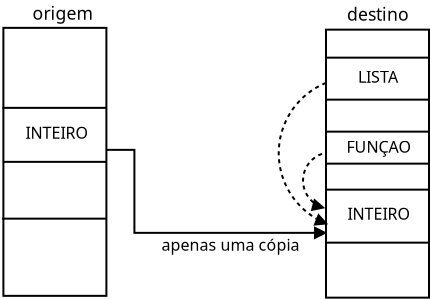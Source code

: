<?xml version="1.0" encoding="UTF-8"?>
<dia:diagram xmlns:dia="http://www.lysator.liu.se/~alla/dia/">
  <dia:layer name="Background" visible="true">
    <dia:object type="Standard - Box" version="0" id="O0">
      <dia:attribute name="obj_pos">
        <dia:point val="2.95,4.6"/>
      </dia:attribute>
      <dia:attribute name="obj_bb">
        <dia:rectangle val="2.9,4.55;8.15,18.05"/>
      </dia:attribute>
      <dia:attribute name="elem_corner">
        <dia:point val="2.95,4.6"/>
      </dia:attribute>
      <dia:attribute name="elem_width">
        <dia:real val="5.15"/>
      </dia:attribute>
      <dia:attribute name="elem_height">
        <dia:real val="13.4"/>
      </dia:attribute>
      <dia:attribute name="show_background">
        <dia:boolean val="true"/>
      </dia:attribute>
    </dia:object>
    <dia:object type="Standard - Box" version="0" id="O1">
      <dia:attribute name="obj_pos">
        <dia:point val="19.08,4.69"/>
      </dia:attribute>
      <dia:attribute name="obj_bb">
        <dia:rectangle val="19.03,4.64;24.28,18.14"/>
      </dia:attribute>
      <dia:attribute name="elem_corner">
        <dia:point val="19.08,4.69"/>
      </dia:attribute>
      <dia:attribute name="elem_width">
        <dia:real val="5.15"/>
      </dia:attribute>
      <dia:attribute name="elem_height">
        <dia:real val="13.4"/>
      </dia:attribute>
      <dia:attribute name="show_background">
        <dia:boolean val="true"/>
      </dia:attribute>
    </dia:object>
    <dia:object type="Standard - Text" version="1" id="O2">
      <dia:attribute name="obj_pos">
        <dia:point val="4.4,4.2"/>
      </dia:attribute>
      <dia:attribute name="obj_bb">
        <dia:rectangle val="4.4,3.455;7.232,4.745"/>
      </dia:attribute>
      <dia:attribute name="text">
        <dia:composite type="text">
          <dia:attribute name="string">
            <dia:string>#origem#</dia:string>
          </dia:attribute>
          <dia:attribute name="font">
            <dia:font family="sans" style="0" name="Helvetica"/>
          </dia:attribute>
          <dia:attribute name="height">
            <dia:real val="1.1"/>
          </dia:attribute>
          <dia:attribute name="pos">
            <dia:point val="4.4,4.2"/>
          </dia:attribute>
          <dia:attribute name="color">
            <dia:color val="#000000"/>
          </dia:attribute>
          <dia:attribute name="alignment">
            <dia:enum val="0"/>
          </dia:attribute>
        </dia:composite>
      </dia:attribute>
      <dia:attribute name="valign">
        <dia:enum val="3"/>
      </dia:attribute>
    </dia:object>
    <dia:object type="Standard - Text" version="1" id="O3">
      <dia:attribute name="obj_pos">
        <dia:point val="20.13,4.24"/>
      </dia:attribute>
      <dia:attribute name="obj_bb">
        <dia:rectangle val="20.13,3.495;23.093,4.785"/>
      </dia:attribute>
      <dia:attribute name="text">
        <dia:composite type="text">
          <dia:attribute name="string">
            <dia:string>#destino#</dia:string>
          </dia:attribute>
          <dia:attribute name="font">
            <dia:font family="sans" style="0" name="Helvetica"/>
          </dia:attribute>
          <dia:attribute name="height">
            <dia:real val="1.1"/>
          </dia:attribute>
          <dia:attribute name="pos">
            <dia:point val="20.13,4.24"/>
          </dia:attribute>
          <dia:attribute name="color">
            <dia:color val="#000000"/>
          </dia:attribute>
          <dia:attribute name="alignment">
            <dia:enum val="0"/>
          </dia:attribute>
        </dia:composite>
      </dia:attribute>
      <dia:attribute name="valign">
        <dia:enum val="3"/>
      </dia:attribute>
    </dia:object>
    <dia:object type="Standard - Line" version="0" id="O4">
      <dia:attribute name="obj_pos">
        <dia:point val="2.9,8.6"/>
      </dia:attribute>
      <dia:attribute name="obj_bb">
        <dia:rectangle val="2.85,8.55;8.15,8.65"/>
      </dia:attribute>
      <dia:attribute name="conn_endpoints">
        <dia:point val="2.9,8.6"/>
        <dia:point val="8.1,8.6"/>
      </dia:attribute>
      <dia:attribute name="numcp">
        <dia:int val="1"/>
      </dia:attribute>
    </dia:object>
    <dia:object type="Standard - Line" version="0" id="O5">
      <dia:attribute name="obj_pos">
        <dia:point val="2.95,11.3"/>
      </dia:attribute>
      <dia:attribute name="obj_bb">
        <dia:rectangle val="2.9,11.25;8.15,11.35"/>
      </dia:attribute>
      <dia:attribute name="conn_endpoints">
        <dia:point val="2.95,11.3"/>
        <dia:point val="8.1,11.3"/>
      </dia:attribute>
      <dia:attribute name="numcp">
        <dia:int val="1"/>
      </dia:attribute>
      <dia:connections>
        <dia:connection handle="0" to="O0" connection="3"/>
        <dia:connection handle="1" to="O0" connection="4"/>
      </dia:connections>
    </dia:object>
    <dia:object type="Standard - Line" version="0" id="O6">
      <dia:attribute name="obj_pos">
        <dia:point val="19.08,11.39"/>
      </dia:attribute>
      <dia:attribute name="obj_bb">
        <dia:rectangle val="19.03,11.34;24.28,11.44"/>
      </dia:attribute>
      <dia:attribute name="conn_endpoints">
        <dia:point val="19.08,11.39"/>
        <dia:point val="24.23,11.39"/>
      </dia:attribute>
      <dia:attribute name="numcp">
        <dia:int val="1"/>
      </dia:attribute>
      <dia:connections>
        <dia:connection handle="0" to="O1" connection="3"/>
        <dia:connection handle="1" to="O1" connection="4"/>
      </dia:connections>
    </dia:object>
    <dia:object type="Standard - Line" version="0" id="O7">
      <dia:attribute name="obj_pos">
        <dia:point val="19.08,8.19"/>
      </dia:attribute>
      <dia:attribute name="obj_bb">
        <dia:rectangle val="19.03,8.14;24.33,8.24"/>
      </dia:attribute>
      <dia:attribute name="conn_endpoints">
        <dia:point val="19.08,8.19"/>
        <dia:point val="24.28,8.19"/>
      </dia:attribute>
      <dia:attribute name="numcp">
        <dia:int val="1"/>
      </dia:attribute>
    </dia:object>
    <dia:object type="Standard - Line" version="0" id="O8">
      <dia:attribute name="obj_pos">
        <dia:point val="19.08,6.09"/>
      </dia:attribute>
      <dia:attribute name="obj_bb">
        <dia:rectangle val="19.03,6.04;24.33,6.14"/>
      </dia:attribute>
      <dia:attribute name="conn_endpoints">
        <dia:point val="19.08,6.09"/>
        <dia:point val="24.28,6.09"/>
      </dia:attribute>
      <dia:attribute name="numcp">
        <dia:int val="1"/>
      </dia:attribute>
    </dia:object>
    <dia:object type="Standard - Line" version="0" id="O9">
      <dia:attribute name="obj_pos">
        <dia:point val="19.03,9.79"/>
      </dia:attribute>
      <dia:attribute name="obj_bb">
        <dia:rectangle val="18.98,9.74;24.28,9.84"/>
      </dia:attribute>
      <dia:attribute name="conn_endpoints">
        <dia:point val="19.03,9.79"/>
        <dia:point val="24.23,9.79"/>
      </dia:attribute>
      <dia:attribute name="numcp">
        <dia:int val="1"/>
      </dia:attribute>
    </dia:object>
    <dia:object type="Standard - Line" version="0" id="O10">
      <dia:attribute name="obj_pos">
        <dia:point val="19.08,12.69"/>
      </dia:attribute>
      <dia:attribute name="obj_bb">
        <dia:rectangle val="19.03,12.64;24.33,12.74"/>
      </dia:attribute>
      <dia:attribute name="conn_endpoints">
        <dia:point val="19.08,12.69"/>
        <dia:point val="24.28,12.69"/>
      </dia:attribute>
      <dia:attribute name="numcp">
        <dia:int val="1"/>
      </dia:attribute>
    </dia:object>
    <dia:object type="Standard - Line" version="0" id="O11">
      <dia:attribute name="obj_pos">
        <dia:point val="19.08,15.34"/>
      </dia:attribute>
      <dia:attribute name="obj_bb">
        <dia:rectangle val="19.03,15.29;24.33,15.39"/>
      </dia:attribute>
      <dia:attribute name="conn_endpoints">
        <dia:point val="19.08,15.34"/>
        <dia:point val="24.28,15.34"/>
      </dia:attribute>
      <dia:attribute name="numcp">
        <dia:int val="1"/>
      </dia:attribute>
    </dia:object>
    <dia:object type="Standard - Line" version="0" id="O12">
      <dia:attribute name="obj_pos">
        <dia:point val="2.88,14.14"/>
      </dia:attribute>
      <dia:attribute name="obj_bb">
        <dia:rectangle val="2.83,14.09;8.13,14.19"/>
      </dia:attribute>
      <dia:attribute name="conn_endpoints">
        <dia:point val="2.88,14.14"/>
        <dia:point val="8.08,14.14"/>
      </dia:attribute>
      <dia:attribute name="numcp">
        <dia:int val="1"/>
      </dia:attribute>
    </dia:object>
    <dia:object type="Standard - ZigZagLine" version="1" id="O13">
      <dia:attribute name="obj_pos">
        <dia:point val="8.13,10.7"/>
      </dia:attribute>
      <dia:attribute name="obj_bb">
        <dia:rectangle val="8.08,10.65;19.13,15.35"/>
      </dia:attribute>
      <dia:attribute name="orth_points">
        <dia:point val="8.13,10.7"/>
        <dia:point val="9.5,10.7"/>
        <dia:point val="9.5,14.85"/>
        <dia:point val="19.08,14.85"/>
      </dia:attribute>
      <dia:attribute name="orth_orient">
        <dia:enum val="0"/>
        <dia:enum val="1"/>
        <dia:enum val="0"/>
      </dia:attribute>
      <dia:attribute name="autorouting">
        <dia:boolean val="false"/>
      </dia:attribute>
      <dia:attribute name="end_arrow">
        <dia:enum val="3"/>
      </dia:attribute>
      <dia:attribute name="end_arrow_length">
        <dia:real val="0.5"/>
      </dia:attribute>
      <dia:attribute name="end_arrow_width">
        <dia:real val="0.5"/>
      </dia:attribute>
    </dia:object>
    <dia:object type="Standard - Text" version="1" id="O14">
      <dia:attribute name="obj_pos">
        <dia:point val="10.85,15.75"/>
      </dia:attribute>
      <dia:attribute name="obj_bb">
        <dia:rectangle val="10.85,15.051;17.556,16.288"/>
      </dia:attribute>
      <dia:attribute name="text">
        <dia:composite type="text">
          <dia:attribute name="string">
            <dia:string>#apenas uma cópia#</dia:string>
          </dia:attribute>
          <dia:attribute name="font">
            <dia:font family="sans" style="0" name="Helvetica"/>
          </dia:attribute>
          <dia:attribute name="height">
            <dia:real val="1"/>
          </dia:attribute>
          <dia:attribute name="pos">
            <dia:point val="10.85,15.75"/>
          </dia:attribute>
          <dia:attribute name="color">
            <dia:color val="#000000"/>
          </dia:attribute>
          <dia:attribute name="alignment">
            <dia:enum val="0"/>
          </dia:attribute>
        </dia:composite>
      </dia:attribute>
      <dia:attribute name="valign">
        <dia:enum val="3"/>
      </dia:attribute>
    </dia:object>
    <dia:object type="Standard - Arc" version="0" id="O15">
      <dia:attribute name="obj_pos">
        <dia:point val="18.88,10.9"/>
      </dia:attribute>
      <dia:attribute name="obj_bb">
        <dia:rectangle val="17.88,10.848;19.482,13.668"/>
      </dia:attribute>
      <dia:attribute name="conn_endpoints">
        <dia:point val="18.88,10.9"/>
        <dia:point val="18.98,13.6"/>
      </dia:attribute>
      <dia:attribute name="curve_distance">
        <dia:real val="1"/>
      </dia:attribute>
      <dia:attribute name="line_style">
        <dia:enum val="1"/>
      </dia:attribute>
      <dia:attribute name="dashlength">
        <dia:real val="0.2"/>
      </dia:attribute>
      <dia:attribute name="end_arrow">
        <dia:enum val="3"/>
      </dia:attribute>
      <dia:attribute name="end_arrow_length">
        <dia:real val="0.5"/>
      </dia:attribute>
      <dia:attribute name="end_arrow_width">
        <dia:real val="0.5"/>
      </dia:attribute>
    </dia:object>
    <dia:object type="Standard - Arc" version="0" id="O16">
      <dia:attribute name="obj_pos">
        <dia:point val="19.08,7.35"/>
      </dia:attribute>
      <dia:attribute name="obj_bb">
        <dia:rectangle val="16.666,7.3;19.63,14.454"/>
      </dia:attribute>
      <dia:attribute name="conn_endpoints">
        <dia:point val="19.08,7.35"/>
        <dia:point val="19.13,14.4"/>
      </dia:attribute>
      <dia:attribute name="curve_distance">
        <dia:real val="2.389"/>
      </dia:attribute>
      <dia:attribute name="line_style">
        <dia:enum val="1"/>
      </dia:attribute>
      <dia:attribute name="dashlength">
        <dia:real val="0.2"/>
      </dia:attribute>
      <dia:attribute name="end_arrow">
        <dia:enum val="3"/>
      </dia:attribute>
      <dia:attribute name="end_arrow_length">
        <dia:real val="0.5"/>
      </dia:attribute>
      <dia:attribute name="end_arrow_width">
        <dia:real val="0.5"/>
      </dia:attribute>
    </dia:object>
    <dia:object type="Standard - Text" version="1" id="O17">
      <dia:attribute name="obj_pos">
        <dia:point val="20.68,7.35"/>
      </dia:attribute>
      <dia:attribute name="obj_bb">
        <dia:rectangle val="20.68,6.673;22.655,7.845"/>
      </dia:attribute>
      <dia:attribute name="text">
        <dia:composite type="text">
          <dia:attribute name="string">
            <dia:string>#LISTA#</dia:string>
          </dia:attribute>
          <dia:attribute name="font">
            <dia:font family="sans" style="0" name="Helvetica"/>
          </dia:attribute>
          <dia:attribute name="height">
            <dia:real val="1"/>
          </dia:attribute>
          <dia:attribute name="pos">
            <dia:point val="20.68,7.35"/>
          </dia:attribute>
          <dia:attribute name="color">
            <dia:color val="#000000"/>
          </dia:attribute>
          <dia:attribute name="alignment">
            <dia:enum val="0"/>
          </dia:attribute>
        </dia:composite>
      </dia:attribute>
      <dia:attribute name="valign">
        <dia:enum val="3"/>
      </dia:attribute>
    </dia:object>
    <dia:object type="Standard - Text" version="1" id="O18">
      <dia:attribute name="obj_pos">
        <dia:point val="20.11,10.84"/>
      </dia:attribute>
      <dia:attribute name="obj_bb">
        <dia:rectangle val="20.11,10.162;23.175,11.335"/>
      </dia:attribute>
      <dia:attribute name="text">
        <dia:composite type="text">
          <dia:attribute name="string">
            <dia:string>#FUNÇAO#</dia:string>
          </dia:attribute>
          <dia:attribute name="font">
            <dia:font family="sans" style="0" name="Helvetica"/>
          </dia:attribute>
          <dia:attribute name="height">
            <dia:real val="1"/>
          </dia:attribute>
          <dia:attribute name="pos">
            <dia:point val="20.11,10.84"/>
          </dia:attribute>
          <dia:attribute name="color">
            <dia:color val="#000000"/>
          </dia:attribute>
          <dia:attribute name="alignment">
            <dia:enum val="0"/>
          </dia:attribute>
        </dia:composite>
      </dia:attribute>
      <dia:attribute name="valign">
        <dia:enum val="3"/>
      </dia:attribute>
    </dia:object>
    <dia:object type="Standard - Text" version="1" id="O19">
      <dia:attribute name="obj_pos">
        <dia:point val="4.06,10.14"/>
      </dia:attribute>
      <dia:attribute name="obj_bb">
        <dia:rectangle val="4.06,9.463;7.027,10.635"/>
      </dia:attribute>
      <dia:attribute name="text">
        <dia:composite type="text">
          <dia:attribute name="string">
            <dia:string>#INTEIRO#</dia:string>
          </dia:attribute>
          <dia:attribute name="font">
            <dia:font family="sans" style="0" name="Helvetica"/>
          </dia:attribute>
          <dia:attribute name="height">
            <dia:real val="1"/>
          </dia:attribute>
          <dia:attribute name="pos">
            <dia:point val="4.06,10.14"/>
          </dia:attribute>
          <dia:attribute name="color">
            <dia:color val="#000000"/>
          </dia:attribute>
          <dia:attribute name="alignment">
            <dia:enum val="0"/>
          </dia:attribute>
        </dia:composite>
      </dia:attribute>
      <dia:attribute name="valign">
        <dia:enum val="3"/>
      </dia:attribute>
    </dia:object>
    <dia:object type="Standard - Text" version="1" id="O20">
      <dia:attribute name="obj_pos">
        <dia:point val="20.16,14.19"/>
      </dia:attribute>
      <dia:attribute name="obj_bb">
        <dia:rectangle val="20.16,13.512;23.128,14.685"/>
      </dia:attribute>
      <dia:attribute name="text">
        <dia:composite type="text">
          <dia:attribute name="string">
            <dia:string>#INTEIRO#</dia:string>
          </dia:attribute>
          <dia:attribute name="font">
            <dia:font family="sans" style="0" name="Helvetica"/>
          </dia:attribute>
          <dia:attribute name="height">
            <dia:real val="1"/>
          </dia:attribute>
          <dia:attribute name="pos">
            <dia:point val="20.16,14.19"/>
          </dia:attribute>
          <dia:attribute name="color">
            <dia:color val="#000000"/>
          </dia:attribute>
          <dia:attribute name="alignment">
            <dia:enum val="0"/>
          </dia:attribute>
        </dia:composite>
      </dia:attribute>
      <dia:attribute name="valign">
        <dia:enum val="3"/>
      </dia:attribute>
    </dia:object>
  </dia:layer>
</dia:diagram>
